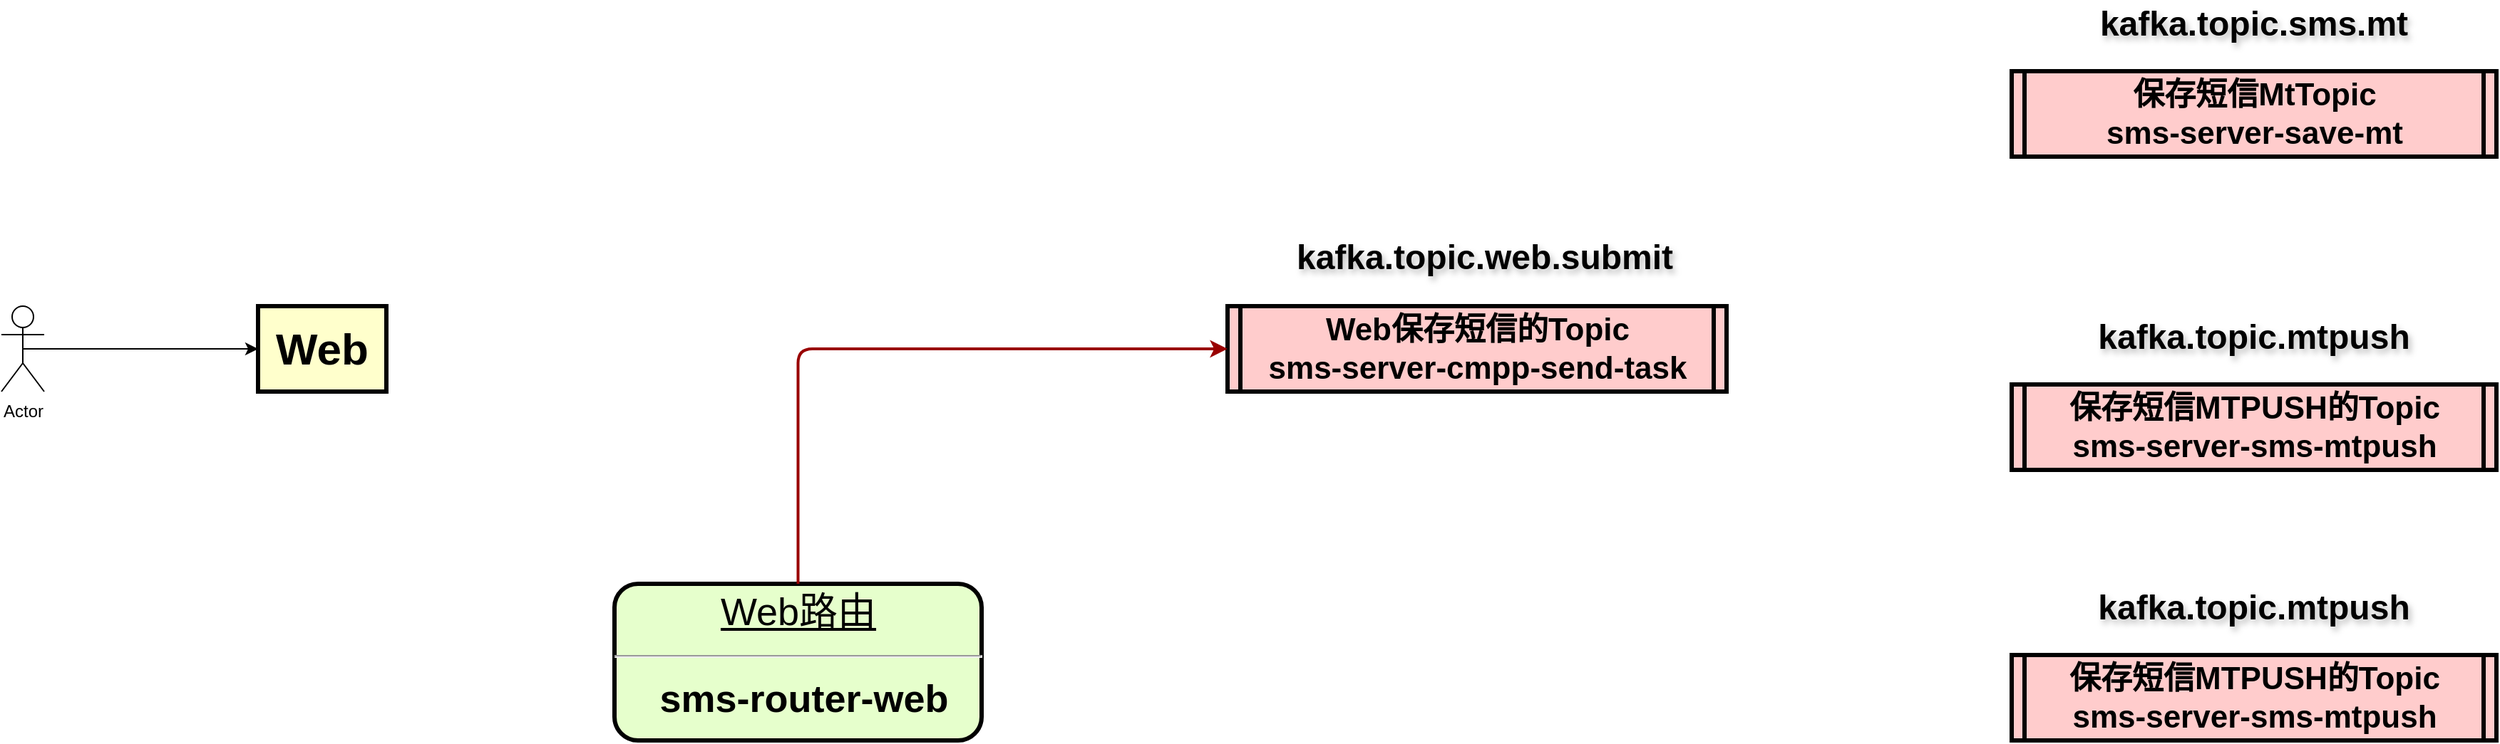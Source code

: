 <mxfile version="26.0.16">
  <diagram name="Page-1" id="c7558073-3199-34d8-9f00-42111426c3f3">
    <mxGraphModel dx="2868" dy="1544" grid="1" gridSize="10" guides="1" tooltips="1" connect="1" arrows="1" fold="1" page="1" pageScale="1" pageWidth="827" pageHeight="1169" background="none" math="0" shadow="0">
      <root>
        <mxCell id="0" />
        <mxCell id="1" parent="0" />
        <mxCell id="5" value="Web保存短信的Topic&#xa;sms-server-cmpp-send-task" style="shape=process;whiteSpace=wrap;align=center;verticalAlign=middle;size=0.025;fontStyle=1;strokeWidth=3;fillColor=#FFCCCC;fontSize=22;" parent="1" vertex="1">
          <mxGeometry x="880" y="310" width="350" height="60" as="geometry" />
        </mxCell>
        <mxCell id="9" value="&lt;p style=&quot;margin: 0px; margin-top: 4px; text-align: center; text-decoration: underline;&quot;&gt;&lt;span style=&quot;font-weight: normal;&quot;&gt;&lt;font&gt;Web路由&lt;/font&gt;&lt;/span&gt;&lt;/p&gt;&lt;hr&gt;&lt;p style=&quot;margin: 0px; margin-left: 8px;&quot;&gt;&lt;font&gt;sms-router-web&lt;/font&gt;&lt;/p&gt;" style="verticalAlign=middle;align=center;overflow=fill;fontSize=27;fontFamily=Helvetica;html=1;rounded=1;fontStyle=1;strokeWidth=3;fillColor=#E6FFCC" parent="1" vertex="1">
          <mxGeometry x="450" y="505" width="257.5" height="110" as="geometry" />
        </mxCell>
        <mxCell id="14" value="Web" style="whiteSpace=wrap;align=center;verticalAlign=middle;fontStyle=1;strokeWidth=3;fillColor=#FFFFCC;fontSize=31;" parent="1" vertex="1">
          <mxGeometry x="200.0" y="310.0" width="90" height="60" as="geometry" />
        </mxCell>
        <mxCell id="73" value="" style="edgeStyle=elbowEdgeStyle;elbow=vertical;strokeColor=#990000;strokeWidth=2;entryX=0;entryY=0.5;entryDx=0;entryDy=0;exitX=0.5;exitY=0;exitDx=0;exitDy=0;" parent="1" source="9" target="5" edge="1">
          <mxGeometry width="100" height="100" relative="1" as="geometry">
            <mxPoint x="390" y="430" as="sourcePoint" />
            <mxPoint x="840" y="340" as="targetPoint" />
            <Array as="points">
              <mxPoint x="680" y="340" />
            </Array>
          </mxGeometry>
        </mxCell>
        <mxCell id="Go8G2ca-5ozSkLpdjjPo-104" value="kafka.topic.web.submit" style="text;spacingTop=-5;align=center;fontSize=24;fontStyle=1;labelBackgroundColor=none;labelBorderColor=none;html=1;textShadow=1;" vertex="1" parent="1">
          <mxGeometry x="1017.5" y="260" width="85" height="20" as="geometry" />
        </mxCell>
        <mxCell id="Go8G2ca-5ozSkLpdjjPo-106" value="保存短信MtTopic&#xa;sms-server-save-mt" style="shape=process;whiteSpace=wrap;align=center;verticalAlign=middle;size=0.025;fontStyle=1;strokeWidth=3;fillColor=#FFCCCC;fontSize=22;" vertex="1" parent="1">
          <mxGeometry x="1430" y="145" width="340" height="60" as="geometry" />
        </mxCell>
        <mxCell id="Go8G2ca-5ozSkLpdjjPo-107" value="kafka.topic.sms.mt" style="text;spacingTop=-5;align=center;fontSize=24;labelBackgroundColor=none;textShadow=1;fontStyle=1" vertex="1" parent="1">
          <mxGeometry x="1557.5" y="95" width="85" height="20" as="geometry" />
        </mxCell>
        <mxCell id="Go8G2ca-5ozSkLpdjjPo-118" value="保存短信MTPUSH的Topic&#xa;sms-server-sms-mtpush" style="shape=process;whiteSpace=wrap;align=center;verticalAlign=middle;size=0.025;fontStyle=1;strokeWidth=3;fillColor=#FFCCCC;fontSize=22;" vertex="1" parent="1">
          <mxGeometry x="1430" y="365" width="340" height="60" as="geometry" />
        </mxCell>
        <mxCell id="Go8G2ca-5ozSkLpdjjPo-119" value="kafka.topic.mtpush" style="text;spacingTop=-5;align=center;fontSize=24;labelBackgroundColor=none;textShadow=1;fontStyle=1" vertex="1" parent="1">
          <mxGeometry x="1557.5" y="315" width="85" height="20" as="geometry" />
        </mxCell>
        <mxCell id="Go8G2ca-5ozSkLpdjjPo-120" value="保存短信MTPUSH的Topic&#xa;sms-server-sms-mtpush" style="shape=process;whiteSpace=wrap;align=center;verticalAlign=middle;size=0.025;fontStyle=1;strokeWidth=3;fillColor=#FFCCCC;fontSize=22;" vertex="1" parent="1">
          <mxGeometry x="1430" y="555" width="340" height="60" as="geometry" />
        </mxCell>
        <mxCell id="Go8G2ca-5ozSkLpdjjPo-121" value="kafka.topic.mtpush" style="text;spacingTop=-5;align=center;fontSize=24;labelBackgroundColor=none;textShadow=1;fontStyle=1" vertex="1" parent="1">
          <mxGeometry x="1557.5" y="505" width="85" height="20" as="geometry" />
        </mxCell>
        <mxCell id="Go8G2ca-5ozSkLpdjjPo-122" value="Actor" style="shape=umlActor;verticalLabelPosition=bottom;verticalAlign=top;html=1;outlineConnect=0;" vertex="1" parent="1">
          <mxGeometry x="20" y="310" width="30" height="60" as="geometry" />
        </mxCell>
        <mxCell id="Go8G2ca-5ozSkLpdjjPo-123" value="" style="endArrow=classic;html=1;rounded=0;entryX=0;entryY=0.5;entryDx=0;entryDy=0;exitX=0.5;exitY=0.5;exitDx=0;exitDy=0;exitPerimeter=0;" edge="1" parent="1" source="Go8G2ca-5ozSkLpdjjPo-122" target="14">
          <mxGeometry width="50" height="50" relative="1" as="geometry">
            <mxPoint x="90" y="350" as="sourcePoint" />
            <mxPoint x="190" y="350" as="targetPoint" />
          </mxGeometry>
        </mxCell>
      </root>
    </mxGraphModel>
  </diagram>
</mxfile>
